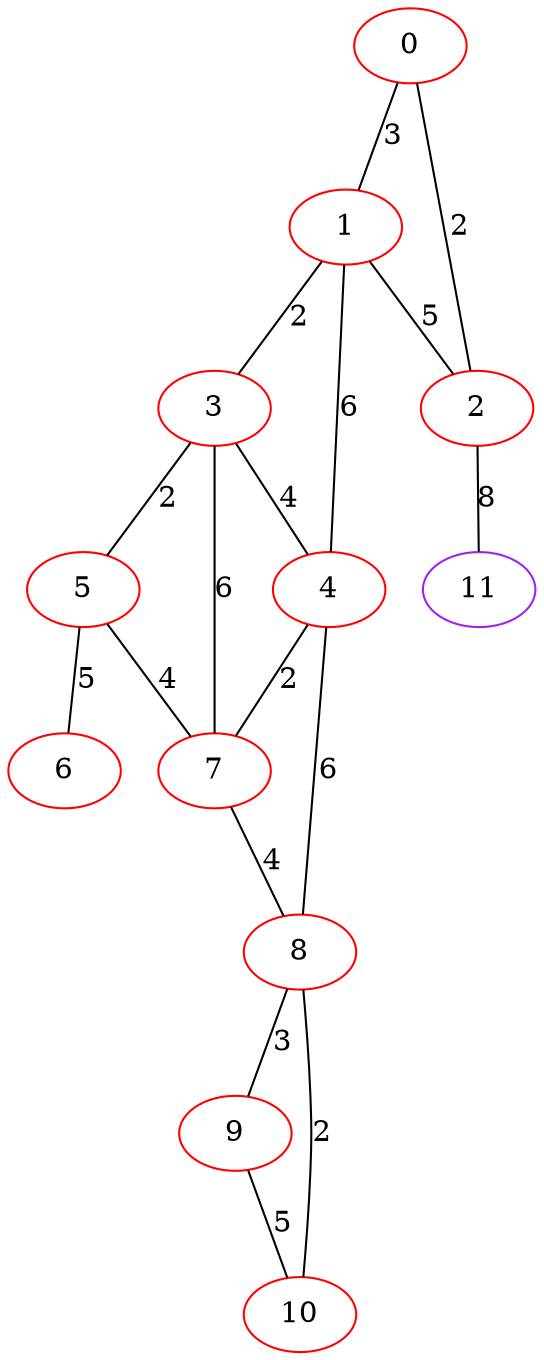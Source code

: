 graph "" {
0 [color=red, weight=1];
1 [color=red, weight=1];
2 [color=red, weight=1];
3 [color=red, weight=1];
4 [color=red, weight=1];
5 [color=red, weight=1];
6 [color=red, weight=1];
7 [color=red, weight=1];
8 [color=red, weight=1];
9 [color=red, weight=1];
10 [color=red, weight=1];
11 [color=purple, weight=4];
0 -- 1  [key=0, label=3];
0 -- 2  [key=0, label=2];
1 -- 2  [key=0, label=5];
1 -- 3  [key=0, label=2];
1 -- 4  [key=0, label=6];
2 -- 11  [key=0, label=8];
3 -- 4  [key=0, label=4];
3 -- 5  [key=0, label=2];
3 -- 7  [key=0, label=6];
4 -- 8  [key=0, label=6];
4 -- 7  [key=0, label=2];
5 -- 6  [key=0, label=5];
5 -- 7  [key=0, label=4];
7 -- 8  [key=0, label=4];
8 -- 9  [key=0, label=3];
8 -- 10  [key=0, label=2];
9 -- 10  [key=0, label=5];
}
